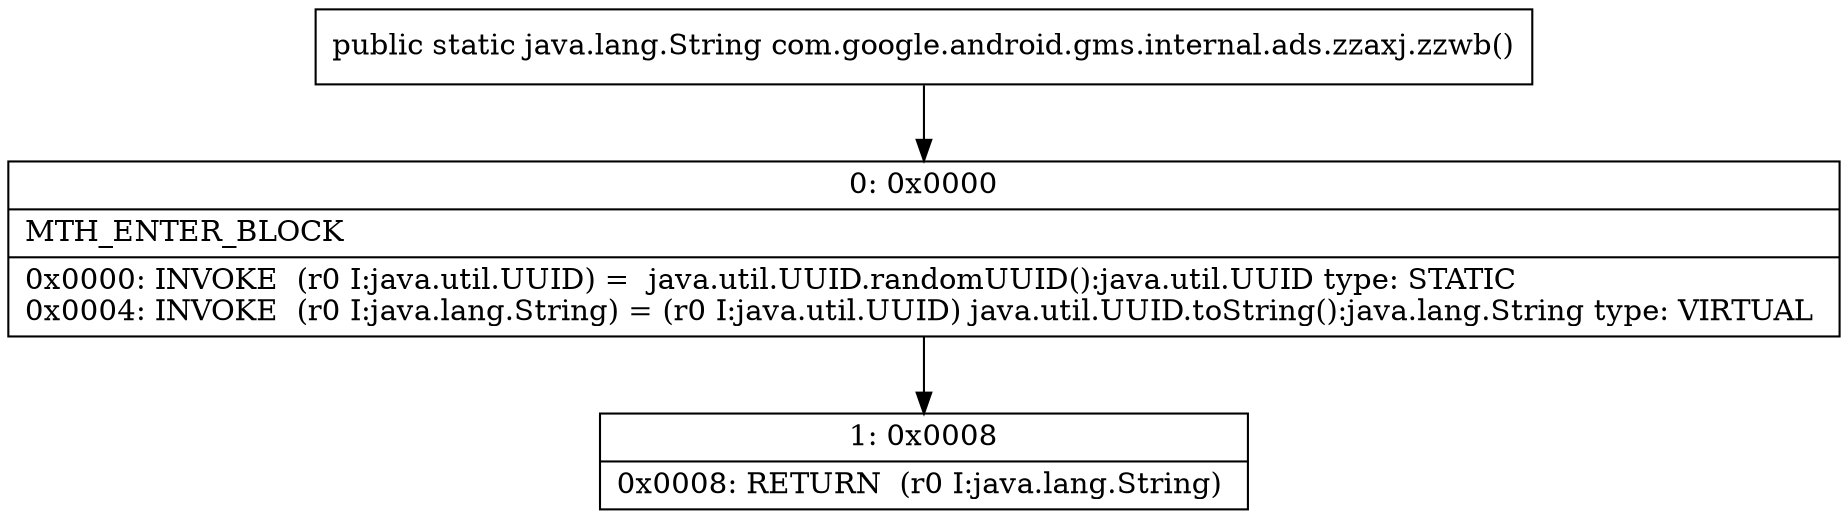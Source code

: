 digraph "CFG forcom.google.android.gms.internal.ads.zzaxj.zzwb()Ljava\/lang\/String;" {
Node_0 [shape=record,label="{0\:\ 0x0000|MTH_ENTER_BLOCK\l|0x0000: INVOKE  (r0 I:java.util.UUID) =  java.util.UUID.randomUUID():java.util.UUID type: STATIC \l0x0004: INVOKE  (r0 I:java.lang.String) = (r0 I:java.util.UUID) java.util.UUID.toString():java.lang.String type: VIRTUAL \l}"];
Node_1 [shape=record,label="{1\:\ 0x0008|0x0008: RETURN  (r0 I:java.lang.String) \l}"];
MethodNode[shape=record,label="{public static java.lang.String com.google.android.gms.internal.ads.zzaxj.zzwb() }"];
MethodNode -> Node_0;
Node_0 -> Node_1;
}

